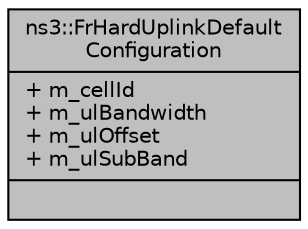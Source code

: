 digraph "ns3::FrHardUplinkDefaultConfiguration"
{
  edge [fontname="Helvetica",fontsize="10",labelfontname="Helvetica",labelfontsize="10"];
  node [fontname="Helvetica",fontsize="10",shape=record];
  Node1 [label="{ns3::FrHardUplinkDefault\lConfiguration\n|+ m_cellId\l+ m_ulBandwidth\l+ m_ulOffset\l+ m_ulSubBand\l|}",height=0.2,width=0.4,color="black", fillcolor="grey75", style="filled", fontcolor="black"];
}
